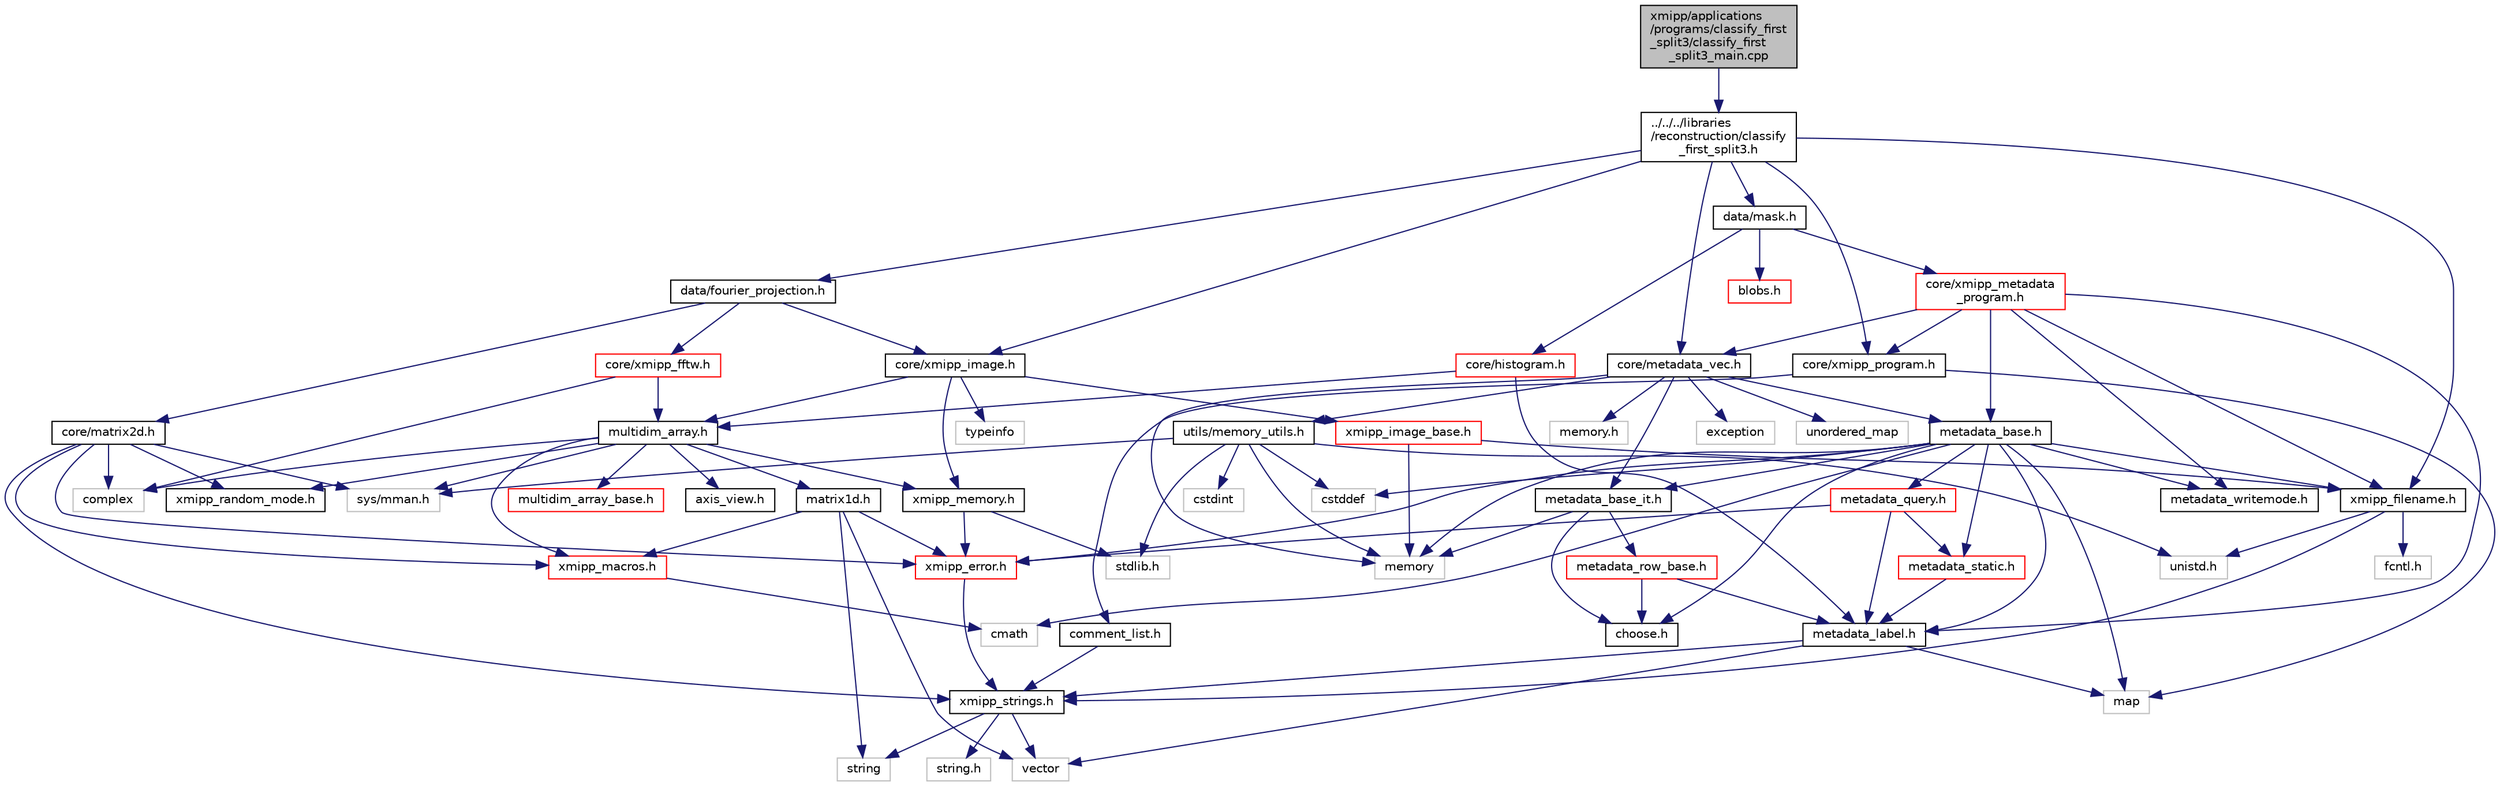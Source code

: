digraph "xmipp/applications/programs/classify_first_split3/classify_first_split3_main.cpp"
{
  edge [fontname="Helvetica",fontsize="10",labelfontname="Helvetica",labelfontsize="10"];
  node [fontname="Helvetica",fontsize="10",shape=record];
  Node0 [label="xmipp/applications\l/programs/classify_first\l_split3/classify_first\l_split3_main.cpp",height=0.2,width=0.4,color="black", fillcolor="grey75", style="filled", fontcolor="black"];
  Node0 -> Node1 [color="midnightblue",fontsize="10",style="solid",fontname="Helvetica"];
  Node1 [label="../../../libraries\l/reconstruction/classify\l_first_split3.h",height=0.2,width=0.4,color="black", fillcolor="white", style="filled",URL="$classify__first__split3_8h.html"];
  Node1 -> Node2 [color="midnightblue",fontsize="10",style="solid",fontname="Helvetica"];
  Node2 [label="core/metadata_vec.h",height=0.2,width=0.4,color="black", fillcolor="white", style="filled",URL="$metadata__vec_8h.html"];
  Node2 -> Node3 [color="midnightblue",fontsize="10",style="solid",fontname="Helvetica"];
  Node3 [label="memory",height=0.2,width=0.4,color="grey75", fillcolor="white", style="filled"];
  Node2 -> Node4 [color="midnightblue",fontsize="10",style="solid",fontname="Helvetica"];
  Node4 [label="exception",height=0.2,width=0.4,color="grey75", fillcolor="white", style="filled"];
  Node2 -> Node5 [color="midnightblue",fontsize="10",style="solid",fontname="Helvetica"];
  Node5 [label="unordered_map",height=0.2,width=0.4,color="grey75", fillcolor="white", style="filled"];
  Node2 -> Node6 [color="midnightblue",fontsize="10",style="solid",fontname="Helvetica"];
  Node6 [label="memory.h",height=0.2,width=0.4,color="grey75", fillcolor="white", style="filled"];
  Node2 -> Node7 [color="midnightblue",fontsize="10",style="solid",fontname="Helvetica"];
  Node7 [label="metadata_base.h",height=0.2,width=0.4,color="black", fillcolor="white", style="filled",URL="$metadata__base_8h.html"];
  Node7 -> Node8 [color="midnightblue",fontsize="10",style="solid",fontname="Helvetica"];
  Node8 [label="cstddef",height=0.2,width=0.4,color="grey75", fillcolor="white", style="filled"];
  Node7 -> Node9 [color="midnightblue",fontsize="10",style="solid",fontname="Helvetica"];
  Node9 [label="map",height=0.2,width=0.4,color="grey75", fillcolor="white", style="filled"];
  Node7 -> Node10 [color="midnightblue",fontsize="10",style="solid",fontname="Helvetica"];
  Node10 [label="cmath",height=0.2,width=0.4,color="grey75", fillcolor="white", style="filled"];
  Node7 -> Node3 [color="midnightblue",fontsize="10",style="solid",fontname="Helvetica"];
  Node7 -> Node11 [color="midnightblue",fontsize="10",style="solid",fontname="Helvetica"];
  Node11 [label="xmipp_error.h",height=0.2,width=0.4,color="red", fillcolor="white", style="filled",URL="$xmipp__error_8h.html"];
  Node11 -> Node14 [color="midnightblue",fontsize="10",style="solid",fontname="Helvetica"];
  Node14 [label="xmipp_strings.h",height=0.2,width=0.4,color="black", fillcolor="white", style="filled",URL="$xmipp__strings_8h.html"];
  Node14 -> Node15 [color="midnightblue",fontsize="10",style="solid",fontname="Helvetica"];
  Node15 [label="vector",height=0.2,width=0.4,color="grey75", fillcolor="white", style="filled"];
  Node14 -> Node16 [color="midnightblue",fontsize="10",style="solid",fontname="Helvetica"];
  Node16 [label="string",height=0.2,width=0.4,color="grey75", fillcolor="white", style="filled"];
  Node14 -> Node17 [color="midnightblue",fontsize="10",style="solid",fontname="Helvetica"];
  Node17 [label="string.h",height=0.2,width=0.4,color="grey75", fillcolor="white", style="filled"];
  Node7 -> Node18 [color="midnightblue",fontsize="10",style="solid",fontname="Helvetica"];
  Node18 [label="xmipp_filename.h",height=0.2,width=0.4,color="black", fillcolor="white", style="filled",URL="$xmipp__filename_8h.html"];
  Node18 -> Node19 [color="midnightblue",fontsize="10",style="solid",fontname="Helvetica"];
  Node19 [label="unistd.h",height=0.2,width=0.4,color="grey75", fillcolor="white", style="filled"];
  Node18 -> Node14 [color="midnightblue",fontsize="10",style="solid",fontname="Helvetica"];
  Node18 -> Node20 [color="midnightblue",fontsize="10",style="solid",fontname="Helvetica"];
  Node20 [label="fcntl.h",height=0.2,width=0.4,color="grey75", fillcolor="white", style="filled"];
  Node7 -> Node21 [color="midnightblue",fontsize="10",style="solid",fontname="Helvetica"];
  Node21 [label="metadata_label.h",height=0.2,width=0.4,color="black", fillcolor="white", style="filled",URL="$metadata__label_8h.html"];
  Node21 -> Node9 [color="midnightblue",fontsize="10",style="solid",fontname="Helvetica"];
  Node21 -> Node14 [color="midnightblue",fontsize="10",style="solid",fontname="Helvetica"];
  Node21 -> Node15 [color="midnightblue",fontsize="10",style="solid",fontname="Helvetica"];
  Node7 -> Node22 [color="midnightblue",fontsize="10",style="solid",fontname="Helvetica"];
  Node22 [label="metadata_writemode.h",height=0.2,width=0.4,color="black", fillcolor="white", style="filled",URL="$metadata__writemode_8h.html"];
  Node7 -> Node23 [color="midnightblue",fontsize="10",style="solid",fontname="Helvetica"];
  Node23 [label="metadata_base_it.h",height=0.2,width=0.4,color="black", fillcolor="white", style="filled",URL="$metadata__base__it_8h.html"];
  Node23 -> Node3 [color="midnightblue",fontsize="10",style="solid",fontname="Helvetica"];
  Node23 -> Node24 [color="midnightblue",fontsize="10",style="solid",fontname="Helvetica"];
  Node24 [label="metadata_row_base.h",height=0.2,width=0.4,color="red", fillcolor="white", style="filled",URL="$metadata__row__base_8h.html"];
  Node24 -> Node21 [color="midnightblue",fontsize="10",style="solid",fontname="Helvetica"];
  Node24 -> Node26 [color="midnightblue",fontsize="10",style="solid",fontname="Helvetica"];
  Node26 [label="choose.h",height=0.2,width=0.4,color="black", fillcolor="white", style="filled",URL="$choose_8h.html"];
  Node23 -> Node26 [color="midnightblue",fontsize="10",style="solid",fontname="Helvetica"];
  Node7 -> Node27 [color="midnightblue",fontsize="10",style="solid",fontname="Helvetica"];
  Node27 [label="metadata_static.h",height=0.2,width=0.4,color="red", fillcolor="white", style="filled",URL="$metadata__static_8h.html"];
  Node27 -> Node21 [color="midnightblue",fontsize="10",style="solid",fontname="Helvetica"];
  Node7 -> Node30 [color="midnightblue",fontsize="10",style="solid",fontname="Helvetica"];
  Node30 [label="metadata_query.h",height=0.2,width=0.4,color="red", fillcolor="white", style="filled",URL="$metadata__query_8h.html"];
  Node30 -> Node21 [color="midnightblue",fontsize="10",style="solid",fontname="Helvetica"];
  Node30 -> Node11 [color="midnightblue",fontsize="10",style="solid",fontname="Helvetica"];
  Node30 -> Node27 [color="midnightblue",fontsize="10",style="solid",fontname="Helvetica"];
  Node7 -> Node26 [color="midnightblue",fontsize="10",style="solid",fontname="Helvetica"];
  Node2 -> Node23 [color="midnightblue",fontsize="10",style="solid",fontname="Helvetica"];
  Node2 -> Node32 [color="midnightblue",fontsize="10",style="solid",fontname="Helvetica"];
  Node32 [label="utils/memory_utils.h",height=0.2,width=0.4,color="black", fillcolor="white", style="filled",URL="$memory__utils_8h.html"];
  Node32 -> Node8 [color="midnightblue",fontsize="10",style="solid",fontname="Helvetica"];
  Node32 -> Node33 [color="midnightblue",fontsize="10",style="solid",fontname="Helvetica"];
  Node33 [label="stdlib.h",height=0.2,width=0.4,color="grey75", fillcolor="white", style="filled"];
  Node32 -> Node34 [color="midnightblue",fontsize="10",style="solid",fontname="Helvetica"];
  Node34 [label="cstdint",height=0.2,width=0.4,color="grey75", fillcolor="white", style="filled"];
  Node32 -> Node3 [color="midnightblue",fontsize="10",style="solid",fontname="Helvetica"];
  Node32 -> Node35 [color="midnightblue",fontsize="10",style="solid",fontname="Helvetica"];
  Node35 [label="sys/mman.h",height=0.2,width=0.4,color="grey75", fillcolor="white", style="filled"];
  Node32 -> Node19 [color="midnightblue",fontsize="10",style="solid",fontname="Helvetica"];
  Node1 -> Node18 [color="midnightblue",fontsize="10",style="solid",fontname="Helvetica"];
  Node1 -> Node36 [color="midnightblue",fontsize="10",style="solid",fontname="Helvetica"];
  Node36 [label="core/xmipp_image.h",height=0.2,width=0.4,color="black", fillcolor="white", style="filled",URL="$xmipp__image_8h.html"];
  Node36 -> Node37 [color="midnightblue",fontsize="10",style="solid",fontname="Helvetica"];
  Node37 [label="typeinfo",height=0.2,width=0.4,color="grey75", fillcolor="white", style="filled"];
  Node36 -> Node38 [color="midnightblue",fontsize="10",style="solid",fontname="Helvetica"];
  Node38 [label="multidim_array.h",height=0.2,width=0.4,color="black", fillcolor="white", style="filled",URL="$multidim__array_8h.html"];
  Node38 -> Node39 [color="midnightblue",fontsize="10",style="solid",fontname="Helvetica"];
  Node39 [label="xmipp_macros.h",height=0.2,width=0.4,color="red", fillcolor="white", style="filled",URL="$xmipp__macros_8h.html"];
  Node39 -> Node10 [color="midnightblue",fontsize="10",style="solid",fontname="Helvetica"];
  Node38 -> Node35 [color="midnightblue",fontsize="10",style="solid",fontname="Helvetica"];
  Node38 -> Node41 [color="midnightblue",fontsize="10",style="solid",fontname="Helvetica"];
  Node41 [label="complex",height=0.2,width=0.4,color="grey75", fillcolor="white", style="filled"];
  Node38 -> Node42 [color="midnightblue",fontsize="10",style="solid",fontname="Helvetica"];
  Node42 [label="matrix1d.h",height=0.2,width=0.4,color="black", fillcolor="white", style="filled",URL="$matrix1d_8h.html"];
  Node42 -> Node16 [color="midnightblue",fontsize="10",style="solid",fontname="Helvetica"];
  Node42 -> Node15 [color="midnightblue",fontsize="10",style="solid",fontname="Helvetica"];
  Node42 -> Node11 [color="midnightblue",fontsize="10",style="solid",fontname="Helvetica"];
  Node42 -> Node39 [color="midnightblue",fontsize="10",style="solid",fontname="Helvetica"];
  Node38 -> Node43 [color="midnightblue",fontsize="10",style="solid",fontname="Helvetica"];
  Node43 [label="xmipp_random_mode.h",height=0.2,width=0.4,color="black", fillcolor="white", style="filled",URL="$xmipp__random__mode_8h.html"];
  Node38 -> Node44 [color="midnightblue",fontsize="10",style="solid",fontname="Helvetica"];
  Node44 [label="multidim_array_base.h",height=0.2,width=0.4,color="red", fillcolor="white", style="filled",URL="$multidim__array__base_8h.html"];
  Node38 -> Node48 [color="midnightblue",fontsize="10",style="solid",fontname="Helvetica"];
  Node48 [label="xmipp_memory.h",height=0.2,width=0.4,color="black", fillcolor="white", style="filled",URL="$xmipp__memory_8h.html"];
  Node48 -> Node33 [color="midnightblue",fontsize="10",style="solid",fontname="Helvetica"];
  Node48 -> Node11 [color="midnightblue",fontsize="10",style="solid",fontname="Helvetica"];
  Node38 -> Node49 [color="midnightblue",fontsize="10",style="solid",fontname="Helvetica"];
  Node49 [label="axis_view.h",height=0.2,width=0.4,color="black", fillcolor="white", style="filled",URL="$axis__view_8h.html"];
  Node36 -> Node50 [color="midnightblue",fontsize="10",style="solid",fontname="Helvetica"];
  Node50 [label="xmipp_image_base.h",height=0.2,width=0.4,color="red", fillcolor="white", style="filled",URL="$xmipp__image__base_8h.html"];
  Node50 -> Node3 [color="midnightblue",fontsize="10",style="solid",fontname="Helvetica"];
  Node50 -> Node18 [color="midnightblue",fontsize="10",style="solid",fontname="Helvetica"];
  Node36 -> Node48 [color="midnightblue",fontsize="10",style="solid",fontname="Helvetica"];
  Node1 -> Node69 [color="midnightblue",fontsize="10",style="solid",fontname="Helvetica"];
  Node69 [label="core/xmipp_program.h",height=0.2,width=0.4,color="black", fillcolor="white", style="filled",URL="$xmipp__program_8h.html"];
  Node69 -> Node9 [color="midnightblue",fontsize="10",style="solid",fontname="Helvetica"];
  Node69 -> Node70 [color="midnightblue",fontsize="10",style="solid",fontname="Helvetica"];
  Node70 [label="comment_list.h",height=0.2,width=0.4,color="black", fillcolor="white", style="filled",URL="$comment__list_8h.html"];
  Node70 -> Node14 [color="midnightblue",fontsize="10",style="solid",fontname="Helvetica"];
  Node1 -> Node71 [color="midnightblue",fontsize="10",style="solid",fontname="Helvetica"];
  Node71 [label="data/mask.h",height=0.2,width=0.4,color="black", fillcolor="white", style="filled",URL="$mask_8h.html"];
  Node71 -> Node72 [color="midnightblue",fontsize="10",style="solid",fontname="Helvetica"];
  Node72 [label="blobs.h",height=0.2,width=0.4,color="red", fillcolor="white", style="filled",URL="$blobs_8h.html"];
  Node71 -> Node78 [color="midnightblue",fontsize="10",style="solid",fontname="Helvetica"];
  Node78 [label="core/histogram.h",height=0.2,width=0.4,color="red", fillcolor="white", style="filled",URL="$histogram_8h.html"];
  Node78 -> Node38 [color="midnightblue",fontsize="10",style="solid",fontname="Helvetica"];
  Node78 -> Node21 [color="midnightblue",fontsize="10",style="solid",fontname="Helvetica"];
  Node71 -> Node79 [color="midnightblue",fontsize="10",style="solid",fontname="Helvetica"];
  Node79 [label="core/xmipp_metadata\l_program.h",height=0.2,width=0.4,color="red", fillcolor="white", style="filled",URL="$xmipp__metadata__program_8h.html"];
  Node79 -> Node69 [color="midnightblue",fontsize="10",style="solid",fontname="Helvetica"];
  Node79 -> Node18 [color="midnightblue",fontsize="10",style="solid",fontname="Helvetica"];
  Node79 -> Node21 [color="midnightblue",fontsize="10",style="solid",fontname="Helvetica"];
  Node79 -> Node22 [color="midnightblue",fontsize="10",style="solid",fontname="Helvetica"];
  Node79 -> Node7 [color="midnightblue",fontsize="10",style="solid",fontname="Helvetica"];
  Node79 -> Node2 [color="midnightblue",fontsize="10",style="solid",fontname="Helvetica"];
  Node1 -> Node80 [color="midnightblue",fontsize="10",style="solid",fontname="Helvetica"];
  Node80 [label="data/fourier_projection.h",height=0.2,width=0.4,color="black", fillcolor="white", style="filled",URL="$fourier__projection_8h.html"];
  Node80 -> Node77 [color="midnightblue",fontsize="10",style="solid",fontname="Helvetica"];
  Node77 [label="core/matrix2d.h",height=0.2,width=0.4,color="black", fillcolor="white", style="filled",URL="$matrix2d_8h.html"];
  Node77 -> Node41 [color="midnightblue",fontsize="10",style="solid",fontname="Helvetica"];
  Node77 -> Node43 [color="midnightblue",fontsize="10",style="solid",fontname="Helvetica"];
  Node77 -> Node39 [color="midnightblue",fontsize="10",style="solid",fontname="Helvetica"];
  Node77 -> Node11 [color="midnightblue",fontsize="10",style="solid",fontname="Helvetica"];
  Node77 -> Node14 [color="midnightblue",fontsize="10",style="solid",fontname="Helvetica"];
  Node77 -> Node35 [color="midnightblue",fontsize="10",style="solid",fontname="Helvetica"];
  Node80 -> Node81 [color="midnightblue",fontsize="10",style="solid",fontname="Helvetica"];
  Node81 [label="core/xmipp_fftw.h",height=0.2,width=0.4,color="red", fillcolor="white", style="filled",URL="$xmipp__fftw_8h.html"];
  Node81 -> Node41 [color="midnightblue",fontsize="10",style="solid",fontname="Helvetica"];
  Node81 -> Node38 [color="midnightblue",fontsize="10",style="solid",fontname="Helvetica"];
  Node80 -> Node36 [color="midnightblue",fontsize="10",style="solid",fontname="Helvetica"];
}
